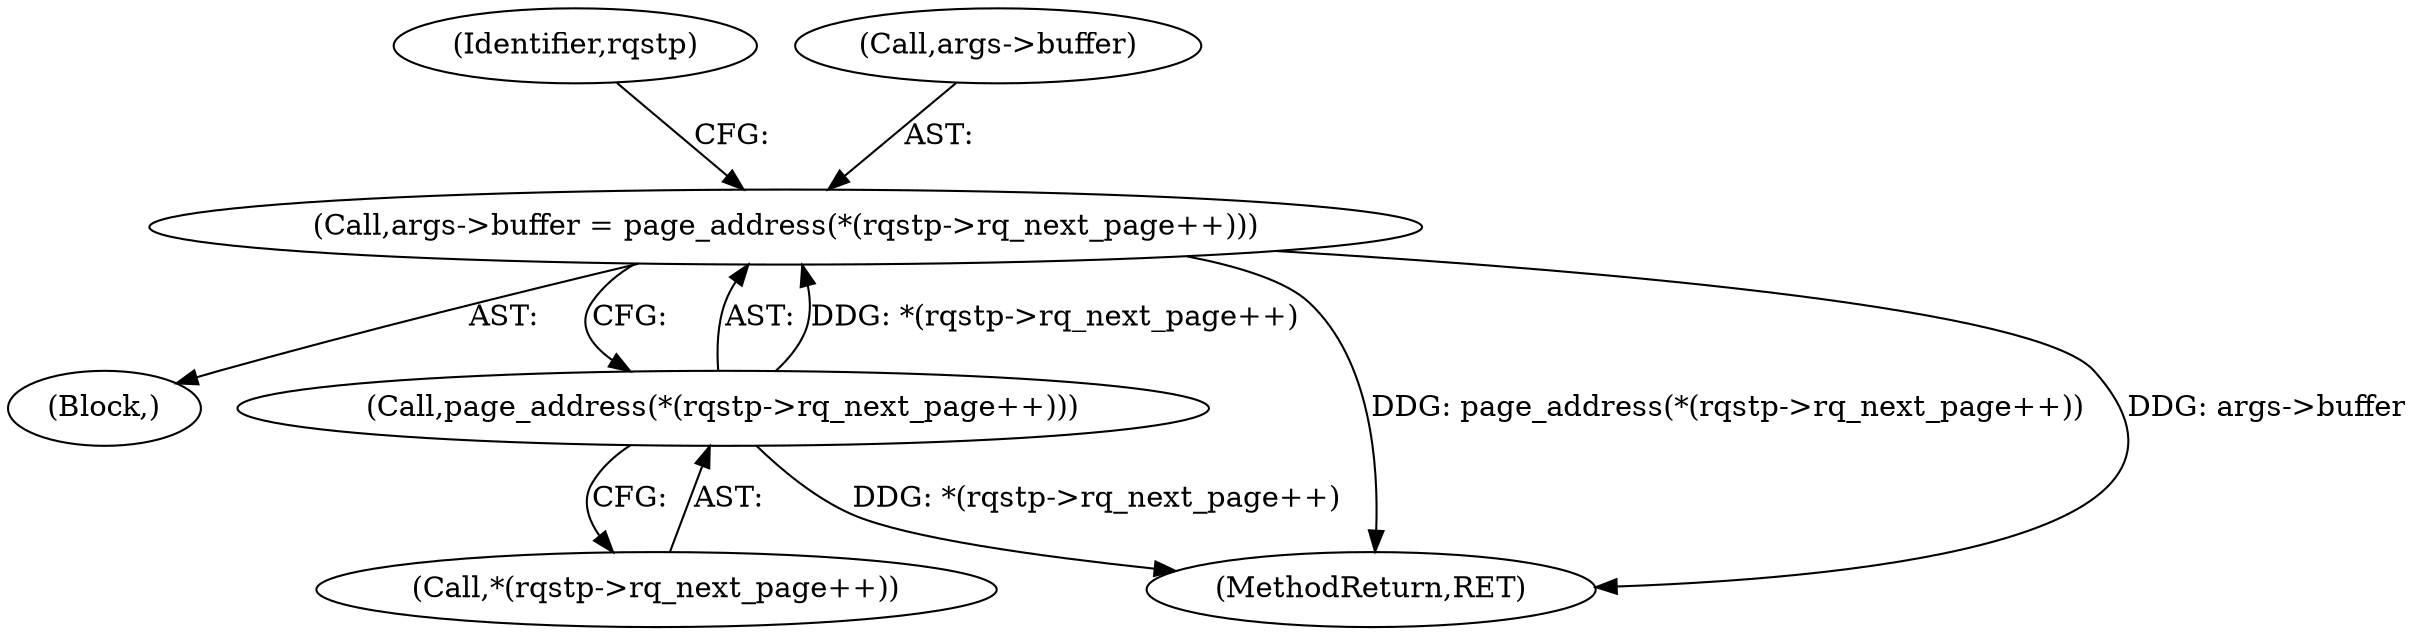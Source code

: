 digraph "0_linux_c70422f760c120480fee4de6c38804c72aa26bc1_17@pointer" {
"1000118" [label="(Call,args->buffer = page_address(*(rqstp->rq_next_page++)))"];
"1000122" [label="(Call,page_address(*(rqstp->rq_next_page++)))"];
"1000104" [label="(Block,)"];
"1000118" [label="(Call,args->buffer = page_address(*(rqstp->rq_next_page++)))"];
"1000130" [label="(Identifier,rqstp)"];
"1000132" [label="(MethodReturn,RET)"];
"1000119" [label="(Call,args->buffer)"];
"1000123" [label="(Call,*(rqstp->rq_next_page++))"];
"1000122" [label="(Call,page_address(*(rqstp->rq_next_page++)))"];
"1000118" -> "1000104"  [label="AST: "];
"1000118" -> "1000122"  [label="CFG: "];
"1000119" -> "1000118"  [label="AST: "];
"1000122" -> "1000118"  [label="AST: "];
"1000130" -> "1000118"  [label="CFG: "];
"1000118" -> "1000132"  [label="DDG: page_address(*(rqstp->rq_next_page++))"];
"1000118" -> "1000132"  [label="DDG: args->buffer"];
"1000122" -> "1000118"  [label="DDG: *(rqstp->rq_next_page++)"];
"1000122" -> "1000123"  [label="CFG: "];
"1000123" -> "1000122"  [label="AST: "];
"1000122" -> "1000132"  [label="DDG: *(rqstp->rq_next_page++)"];
}
